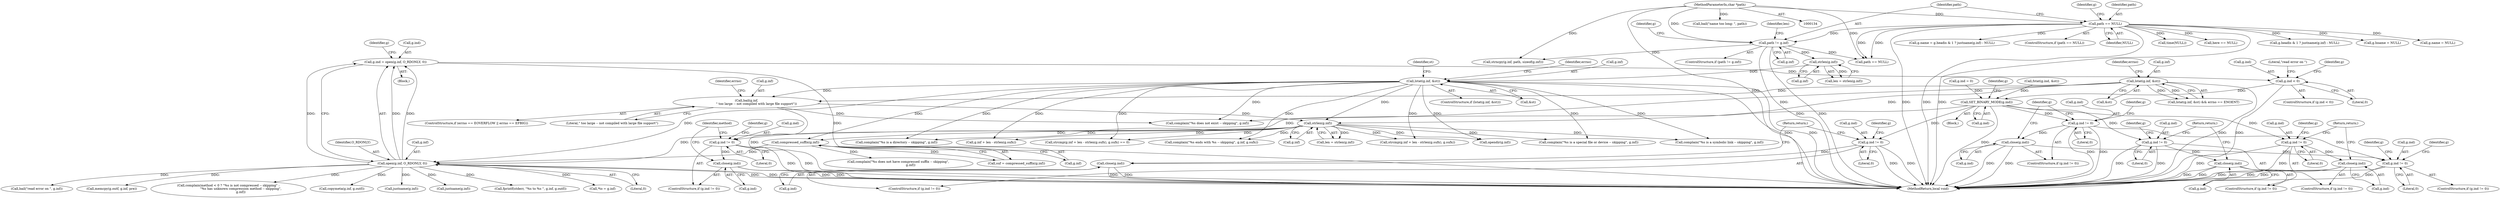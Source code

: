 digraph "0_pigz_fdad1406b3ec809f4954ff7cdf9e99eb18c2458f@API" {
"1000757" [label="(Call,g.ind = open(g.inf, O_RDONLY, 0))"];
"1000761" [label="(Call,open(g.inf, O_RDONLY, 0))"];
"1000232" [label="(Call,lstat(g.inf, &st))"];
"1000227" [label="(Call,strlen(g.inf))"];
"1000196" [label="(Call,path != g.inf)"];
"1000148" [label="(Call,path == NULL)"];
"1000135" [label="(MethodParameterIn,char *path)"];
"1000304" [label="(Call,strlen(g.inf))"];
"1000281" [label="(Call,bail(g.inf,\n                    \" too large -- not compiled with large file support\"))"];
"1000264" [label="(Call,lstat(g.inf, &st))"];
"1000739" [label="(Call,compressed_suffix(g.inf))"];
"1000768" [label="(Call,g.ind < 0)"];
"1000807" [label="(Call,SET_BINARY_MODE(g.ind))"];
"1000865" [label="(Call,g.ind != 0)"];
"1000870" [label="(Call,close(g.ind))"];
"1000927" [label="(Call,g.ind != 0)"];
"1000932" [label="(Call,close(g.ind))"];
"1000948" [label="(Call,g.ind != 0)"];
"1000953" [label="(Call,close(g.ind))"];
"1001270" [label="(Call,g.ind != 0)"];
"1001275" [label="(Call,close(g.ind))"];
"1001356" [label="(Call,g.ind != 0)"];
"1001361" [label="(Call,close(g.ind))"];
"1001389" [label="(Call,g.ind != 0)"];
"1000281" [label="(Call,bail(g.inf,\n                    \" too large -- not compiled with large file support\"))"];
"1000782" [label="(Call,g.headis & 1 ? justname(g.inf) : NULL)"];
"1000222" [label="(Call,bail(\"name too long: \", path))"];
"1000695" [label="(Call,g.inf + len - strlen(g.sufx))"];
"1000866" [label="(Call,g.ind)"];
"1000876" [label="(Identifier,method)"];
"1000273" [label="(ControlStructure,if (errno == EOVERFLOW || errno == EFBIG))"];
"1000879" [label="(Call,complain(method < 0 ? \"%s is not compressed -- skipping\" :\n                         \"%s has unknown compression method -- skipping\",\n                         g.inf))"];
"1001357" [label="(Call,g.ind)"];
"1000739" [label="(Call,compressed_suffix(g.inf))"];
"1001356" [label="(Call,g.ind != 0)"];
"1000693" [label="(Call,strcmp(g.inf + len - strlen(g.sufx), g.sufx) == 0)"];
"1000953" [label="(Call,close(g.ind))"];
"1001361" [label="(Call,close(g.ind))"];
"1001395" [label="(Call,copymeta(g.inf, g.outf))"];
"1000194" [label="(Block,)"];
"1000285" [label="(Literal,\" too large -- not compiled with large file support\")"];
"1000954" [label="(Call,g.ind)"];
"1000813" [label="(Identifier,g)"];
"1001360" [label="(Literal,0)"];
"1000302" [label="(Call,len = strlen(g.inf))"];
"1000231" [label="(ControlStructure,if (lstat(g.inf, &st)))"];
"1000737" [label="(Call,suf = compressed_suffix(g.inf))"];
"1000202" [label="(Call,strncpy(g.inf, path, sizeof(g.inf)))"];
"1000865" [label="(Call,g.ind != 0)"];
"1001270" [label="(Call,g.ind != 0)"];
"1000227" [label="(Call,strlen(g.inf))"];
"1000287" [label="(Identifier,errno)"];
"1000864" [label="(ControlStructure,if (g.ind != 0))"];
"1000271" [label="(Identifier,errno)"];
"1001363" [label="(Identifier,g)"];
"1000928" [label="(Call,g.ind)"];
"1000232" [label="(Call,lstat(g.inf, &st))"];
"1001362" [label="(Call,g.ind)"];
"1001414" [label="(Identifier,g)"];
"1000770" [label="(Identifier,g)"];
"1000304" [label="(Call,strlen(g.inf))"];
"1000762" [label="(Call,g.inf)"];
"1000811" [label="(Call,g.hname = NULL)"];
"1000282" [label="(Call,g.inf)"];
"1000263" [label="(Call,lstat(g.inf, &st) && errno == ENOENT)"];
"1000404" [label="(Call,opendir(g.inf))"];
"1000788" [label="(Call,justname(g.inf))"];
"1000333" [label="(Call,complain(\"%s is a special file or device -- skipping\", g.inf))"];
"1001368" [label="(Identifier,g)"];
"1001389" [label="(Call,g.ind != 0)"];
"1000960" [label="(Call,path == NULL)"];
"1000740" [label="(Call,g.inf)"];
"1001275" [label="(Call,close(g.ind))"];
"1000710" [label="(Call,complain(\"%s ends with %s -- skipping\", g.inf, g.sufx))"];
"1000927" [label="(Call,g.ind != 0)"];
"1001390" [label="(Call,g.ind)"];
"1000808" [label="(Call,g.ind)"];
"1001438" [label="(MethodReturn,local void)"];
"1000768" [label="(Call,g.ind < 0)"];
"1000162" [label="(Call,g.name = NULL)"];
"1000774" [label="(Literal,\"read error on \")"];
"1000135" [label="(MethodParameterIn,char *path)"];
"1000204" [label="(Identifier,g)"];
"1000778" [label="(Call,g.name = g.headis & 1 ? justname(g.inf) : NULL)"];
"1000748" [label="(Call,complain(\"%s does not have compressed suffix -- skipping\",\n                         g.inf))"];
"1000952" [label="(Literal,0)"];
"1000147" [label="(ControlStructure,if (path == NULL))"];
"1000772" [label="(Literal,0)"];
"1000871" [label="(Call,g.ind)"];
"1000934" [label="(Identifier,g)"];
"1000149" [label="(Identifier,path)"];
"1000242" [label="(Identifier,errno)"];
"1000233" [label="(Call,g.inf)"];
"1000947" [label="(ControlStructure,if (g.ind != 0))"];
"1001052" [label="(Call,justname(g.inf))"];
"1001277" [label="(Identifier,g)"];
"1001271" [label="(Call,g.ind)"];
"1000765" [label="(Identifier,O_RDONLY)"];
"1000780" [label="(Identifier,g)"];
"1000178" [label="(Call,fstat(g.ind, &st))"];
"1000758" [label="(Call,g.ind)"];
"1000757" [label="(Call,g.ind = open(g.inf, O_RDONLY, 0))"];
"1000226" [label="(Identifier,len)"];
"1001269" [label="(ControlStructure,if (g.ind != 0))"];
"1000932" [label="(Call,close(g.ind))"];
"1000807" [label="(Call,SET_BINARY_MODE(g.ind))"];
"1000236" [label="(Call,&st)"];
"1000264" [label="(Call,lstat(g.inf, &st))"];
"1001279" [label="(Return,return;)"];
"1001276" [label="(Call,g.ind)"];
"1001305" [label="(Call,fprintf(stderr, \"%s to %s \", g.inf, g.outf))"];
"1001016" [label="(Call,*to = g.inf)"];
"1000150" [label="(Identifier,NULL)"];
"1000305" [label="(Call,g.inf)"];
"1000761" [label="(Call,open(g.inf, O_RDONLY, 0))"];
"1000767" [label="(ControlStructure,if (g.ind < 0))"];
"1000268" [label="(Call,&st)"];
"1000296" [label="(Call,complain(\"%s does not exist -- skipping\", g.inf))"];
"1000265" [label="(Call,g.inf)"];
"1000197" [label="(Identifier,path)"];
"1000313" [label="(Identifier,st)"];
"1000766" [label="(Literal,0)"];
"1000870" [label="(Call,close(g.ind))"];
"1000157" [label="(Call,g.ind = 0)"];
"1000926" [label="(ControlStructure,if (g.ind != 0))"];
"1000948" [label="(Call,g.ind != 0)"];
"1000358" [label="(Call,complain(\"%s is a symbolic link -- skipping\", g.inf))"];
"1000957" [label="(Return,return;)"];
"1000136" [label="(Block,)"];
"1000955" [label="(Identifier,g)"];
"1000872" [label="(Identifier,g)"];
"1000936" [label="(Return,return;)"];
"1000148" [label="(Call,path == NULL)"];
"1000869" [label="(Literal,0)"];
"1000378" [label="(Call,complain(\"%s is a directory -- skipping\", g.inf))"];
"1001355" [label="(ControlStructure,if (g.ind != 0))"];
"1000184" [label="(Call,time(NULL))"];
"1000933" [label="(Call,g.ind)"];
"1001393" [label="(Literal,0)"];
"1000694" [label="(Call,strcmp(g.inf + len - strlen(g.sufx), g.sufx))"];
"1001388" [label="(ControlStructure,if (g.ind != 0))"];
"1000228" [label="(Call,g.inf)"];
"1000196" [label="(Call,path != g.inf)"];
"1000225" [label="(Call,len = strlen(g.inf))"];
"1000773" [label="(Call,bail(\"read error on \", g.inf))"];
"1000409" [label="(Call,here == NULL)"];
"1000195" [label="(ControlStructure,if (path != g.inf))"];
"1001274" [label="(Literal,0)"];
"1000769" [label="(Call,g.ind)"];
"1000198" [label="(Call,g.inf)"];
"1000949" [label="(Call,g.ind)"];
"1001109" [label="(Call,memcpy(g.outf, g.inf, pre))"];
"1000931" [label="(Literal,0)"];
"1000154" [label="(Identifier,g)"];
"1001397" [label="(Identifier,g)"];
"1000757" -> "1000194"  [label="AST: "];
"1000757" -> "1000761"  [label="CFG: "];
"1000758" -> "1000757"  [label="AST: "];
"1000761" -> "1000757"  [label="AST: "];
"1000770" -> "1000757"  [label="CFG: "];
"1000757" -> "1001438"  [label="DDG: "];
"1000761" -> "1000757"  [label="DDG: "];
"1000761" -> "1000757"  [label="DDG: "];
"1000761" -> "1000757"  [label="DDG: "];
"1000757" -> "1000768"  [label="DDG: "];
"1000761" -> "1000766"  [label="CFG: "];
"1000762" -> "1000761"  [label="AST: "];
"1000765" -> "1000761"  [label="AST: "];
"1000766" -> "1000761"  [label="AST: "];
"1000761" -> "1001438"  [label="DDG: "];
"1000761" -> "1001438"  [label="DDG: "];
"1000232" -> "1000761"  [label="DDG: "];
"1000304" -> "1000761"  [label="DDG: "];
"1000739" -> "1000761"  [label="DDG: "];
"1000761" -> "1000773"  [label="DDG: "];
"1000761" -> "1000788"  [label="DDG: "];
"1000761" -> "1000879"  [label="DDG: "];
"1000761" -> "1001016"  [label="DDG: "];
"1000761" -> "1001052"  [label="DDG: "];
"1000761" -> "1001109"  [label="DDG: "];
"1000761" -> "1001305"  [label="DDG: "];
"1000761" -> "1001395"  [label="DDG: "];
"1000232" -> "1000231"  [label="AST: "];
"1000232" -> "1000236"  [label="CFG: "];
"1000233" -> "1000232"  [label="AST: "];
"1000236" -> "1000232"  [label="AST: "];
"1000242" -> "1000232"  [label="CFG: "];
"1000313" -> "1000232"  [label="CFG: "];
"1000232" -> "1001438"  [label="DDG: "];
"1000232" -> "1001438"  [label="DDG: "];
"1000227" -> "1000232"  [label="DDG: "];
"1000232" -> "1000281"  [label="DDG: "];
"1000232" -> "1000296"  [label="DDG: "];
"1000232" -> "1000304"  [label="DDG: "];
"1000232" -> "1000333"  [label="DDG: "];
"1000232" -> "1000358"  [label="DDG: "];
"1000232" -> "1000378"  [label="DDG: "];
"1000232" -> "1000404"  [label="DDG: "];
"1000232" -> "1000693"  [label="DDG: "];
"1000232" -> "1000694"  [label="DDG: "];
"1000232" -> "1000695"  [label="DDG: "];
"1000232" -> "1000710"  [label="DDG: "];
"1000232" -> "1000739"  [label="DDG: "];
"1000227" -> "1000225"  [label="AST: "];
"1000227" -> "1000228"  [label="CFG: "];
"1000228" -> "1000227"  [label="AST: "];
"1000225" -> "1000227"  [label="CFG: "];
"1000227" -> "1000225"  [label="DDG: "];
"1000196" -> "1000227"  [label="DDG: "];
"1000196" -> "1000195"  [label="AST: "];
"1000196" -> "1000198"  [label="CFG: "];
"1000197" -> "1000196"  [label="AST: "];
"1000198" -> "1000196"  [label="AST: "];
"1000204" -> "1000196"  [label="CFG: "];
"1000226" -> "1000196"  [label="CFG: "];
"1000196" -> "1001438"  [label="DDG: "];
"1000196" -> "1001438"  [label="DDG: "];
"1000148" -> "1000196"  [label="DDG: "];
"1000135" -> "1000196"  [label="DDG: "];
"1000196" -> "1000202"  [label="DDG: "];
"1000196" -> "1000960"  [label="DDG: "];
"1000148" -> "1000147"  [label="AST: "];
"1000148" -> "1000150"  [label="CFG: "];
"1000149" -> "1000148"  [label="AST: "];
"1000150" -> "1000148"  [label="AST: "];
"1000154" -> "1000148"  [label="CFG: "];
"1000197" -> "1000148"  [label="CFG: "];
"1000148" -> "1001438"  [label="DDG: "];
"1000148" -> "1001438"  [label="DDG: "];
"1000148" -> "1001438"  [label="DDG: "];
"1000135" -> "1000148"  [label="DDG: "];
"1000148" -> "1000162"  [label="DDG: "];
"1000148" -> "1000184"  [label="DDG: "];
"1000148" -> "1000409"  [label="DDG: "];
"1000148" -> "1000778"  [label="DDG: "];
"1000148" -> "1000782"  [label="DDG: "];
"1000148" -> "1000811"  [label="DDG: "];
"1000148" -> "1000960"  [label="DDG: "];
"1000148" -> "1000960"  [label="DDG: "];
"1000135" -> "1000134"  [label="AST: "];
"1000135" -> "1001438"  [label="DDG: "];
"1000135" -> "1000202"  [label="DDG: "];
"1000135" -> "1000222"  [label="DDG: "];
"1000135" -> "1000960"  [label="DDG: "];
"1000304" -> "1000302"  [label="AST: "];
"1000304" -> "1000305"  [label="CFG: "];
"1000305" -> "1000304"  [label="AST: "];
"1000302" -> "1000304"  [label="CFG: "];
"1000304" -> "1000302"  [label="DDG: "];
"1000281" -> "1000304"  [label="DDG: "];
"1000264" -> "1000304"  [label="DDG: "];
"1000304" -> "1000333"  [label="DDG: "];
"1000304" -> "1000358"  [label="DDG: "];
"1000304" -> "1000378"  [label="DDG: "];
"1000304" -> "1000404"  [label="DDG: "];
"1000304" -> "1000693"  [label="DDG: "];
"1000304" -> "1000694"  [label="DDG: "];
"1000304" -> "1000695"  [label="DDG: "];
"1000304" -> "1000710"  [label="DDG: "];
"1000304" -> "1000739"  [label="DDG: "];
"1000281" -> "1000273"  [label="AST: "];
"1000281" -> "1000285"  [label="CFG: "];
"1000282" -> "1000281"  [label="AST: "];
"1000285" -> "1000281"  [label="AST: "];
"1000287" -> "1000281"  [label="CFG: "];
"1000281" -> "1001438"  [label="DDG: "];
"1000264" -> "1000281"  [label="DDG: "];
"1000281" -> "1000296"  [label="DDG: "];
"1000264" -> "1000263"  [label="AST: "];
"1000264" -> "1000268"  [label="CFG: "];
"1000265" -> "1000264"  [label="AST: "];
"1000268" -> "1000264"  [label="AST: "];
"1000271" -> "1000264"  [label="CFG: "];
"1000263" -> "1000264"  [label="CFG: "];
"1000264" -> "1001438"  [label="DDG: "];
"1000264" -> "1000263"  [label="DDG: "];
"1000264" -> "1000263"  [label="DDG: "];
"1000264" -> "1000296"  [label="DDG: "];
"1000739" -> "1000737"  [label="AST: "];
"1000739" -> "1000740"  [label="CFG: "];
"1000740" -> "1000739"  [label="AST: "];
"1000737" -> "1000739"  [label="CFG: "];
"1000739" -> "1000737"  [label="DDG: "];
"1000739" -> "1000748"  [label="DDG: "];
"1000768" -> "1000767"  [label="AST: "];
"1000768" -> "1000772"  [label="CFG: "];
"1000769" -> "1000768"  [label="AST: "];
"1000772" -> "1000768"  [label="AST: "];
"1000774" -> "1000768"  [label="CFG: "];
"1000780" -> "1000768"  [label="CFG: "];
"1000768" -> "1001438"  [label="DDG: "];
"1000768" -> "1000807"  [label="DDG: "];
"1000807" -> "1000136"  [label="AST: "];
"1000807" -> "1000808"  [label="CFG: "];
"1000808" -> "1000807"  [label="AST: "];
"1000813" -> "1000807"  [label="CFG: "];
"1000807" -> "1001438"  [label="DDG: "];
"1000178" -> "1000807"  [label="DDG: "];
"1000157" -> "1000807"  [label="DDG: "];
"1000807" -> "1000865"  [label="DDG: "];
"1000807" -> "1000927"  [label="DDG: "];
"1000807" -> "1000948"  [label="DDG: "];
"1000807" -> "1001270"  [label="DDG: "];
"1000807" -> "1001356"  [label="DDG: "];
"1000865" -> "1000864"  [label="AST: "];
"1000865" -> "1000869"  [label="CFG: "];
"1000866" -> "1000865"  [label="AST: "];
"1000869" -> "1000865"  [label="AST: "];
"1000872" -> "1000865"  [label="CFG: "];
"1000876" -> "1000865"  [label="CFG: "];
"1000865" -> "1001438"  [label="DDG: "];
"1000865" -> "1001438"  [label="DDG: "];
"1000865" -> "1000870"  [label="DDG: "];
"1000870" -> "1000864"  [label="AST: "];
"1000870" -> "1000871"  [label="CFG: "];
"1000871" -> "1000870"  [label="AST: "];
"1000876" -> "1000870"  [label="CFG: "];
"1000870" -> "1001438"  [label="DDG: "];
"1000870" -> "1001438"  [label="DDG: "];
"1000927" -> "1000926"  [label="AST: "];
"1000927" -> "1000931"  [label="CFG: "];
"1000928" -> "1000927"  [label="AST: "];
"1000931" -> "1000927"  [label="AST: "];
"1000934" -> "1000927"  [label="CFG: "];
"1000936" -> "1000927"  [label="CFG: "];
"1000927" -> "1001438"  [label="DDG: "];
"1000927" -> "1001438"  [label="DDG: "];
"1000927" -> "1000932"  [label="DDG: "];
"1000932" -> "1000926"  [label="AST: "];
"1000932" -> "1000933"  [label="CFG: "];
"1000933" -> "1000932"  [label="AST: "];
"1000936" -> "1000932"  [label="CFG: "];
"1000932" -> "1001438"  [label="DDG: "];
"1000932" -> "1001438"  [label="DDG: "];
"1000948" -> "1000947"  [label="AST: "];
"1000948" -> "1000952"  [label="CFG: "];
"1000949" -> "1000948"  [label="AST: "];
"1000952" -> "1000948"  [label="AST: "];
"1000955" -> "1000948"  [label="CFG: "];
"1000957" -> "1000948"  [label="CFG: "];
"1000948" -> "1001438"  [label="DDG: "];
"1000948" -> "1001438"  [label="DDG: "];
"1000948" -> "1000953"  [label="DDG: "];
"1000953" -> "1000947"  [label="AST: "];
"1000953" -> "1000954"  [label="CFG: "];
"1000954" -> "1000953"  [label="AST: "];
"1000957" -> "1000953"  [label="CFG: "];
"1000953" -> "1001438"  [label="DDG: "];
"1000953" -> "1001438"  [label="DDG: "];
"1001270" -> "1001269"  [label="AST: "];
"1001270" -> "1001274"  [label="CFG: "];
"1001271" -> "1001270"  [label="AST: "];
"1001274" -> "1001270"  [label="AST: "];
"1001277" -> "1001270"  [label="CFG: "];
"1001279" -> "1001270"  [label="CFG: "];
"1001270" -> "1001438"  [label="DDG: "];
"1001270" -> "1001438"  [label="DDG: "];
"1001270" -> "1001275"  [label="DDG: "];
"1001275" -> "1001269"  [label="AST: "];
"1001275" -> "1001276"  [label="CFG: "];
"1001276" -> "1001275"  [label="AST: "];
"1001279" -> "1001275"  [label="CFG: "];
"1001275" -> "1001438"  [label="DDG: "];
"1001275" -> "1001438"  [label="DDG: "];
"1001356" -> "1001355"  [label="AST: "];
"1001356" -> "1001360"  [label="CFG: "];
"1001357" -> "1001356"  [label="AST: "];
"1001360" -> "1001356"  [label="AST: "];
"1001363" -> "1001356"  [label="CFG: "];
"1001368" -> "1001356"  [label="CFG: "];
"1001356" -> "1001438"  [label="DDG: "];
"1001356" -> "1001438"  [label="DDG: "];
"1001356" -> "1001361"  [label="DDG: "];
"1001356" -> "1001389"  [label="DDG: "];
"1001361" -> "1001355"  [label="AST: "];
"1001361" -> "1001362"  [label="CFG: "];
"1001362" -> "1001361"  [label="AST: "];
"1001368" -> "1001361"  [label="CFG: "];
"1001361" -> "1001438"  [label="DDG: "];
"1001361" -> "1001438"  [label="DDG: "];
"1001361" -> "1001389"  [label="DDG: "];
"1001389" -> "1001388"  [label="AST: "];
"1001389" -> "1001393"  [label="CFG: "];
"1001390" -> "1001389"  [label="AST: "];
"1001393" -> "1001389"  [label="AST: "];
"1001397" -> "1001389"  [label="CFG: "];
"1001414" -> "1001389"  [label="CFG: "];
"1001389" -> "1001438"  [label="DDG: "];
"1001389" -> "1001438"  [label="DDG: "];
}
